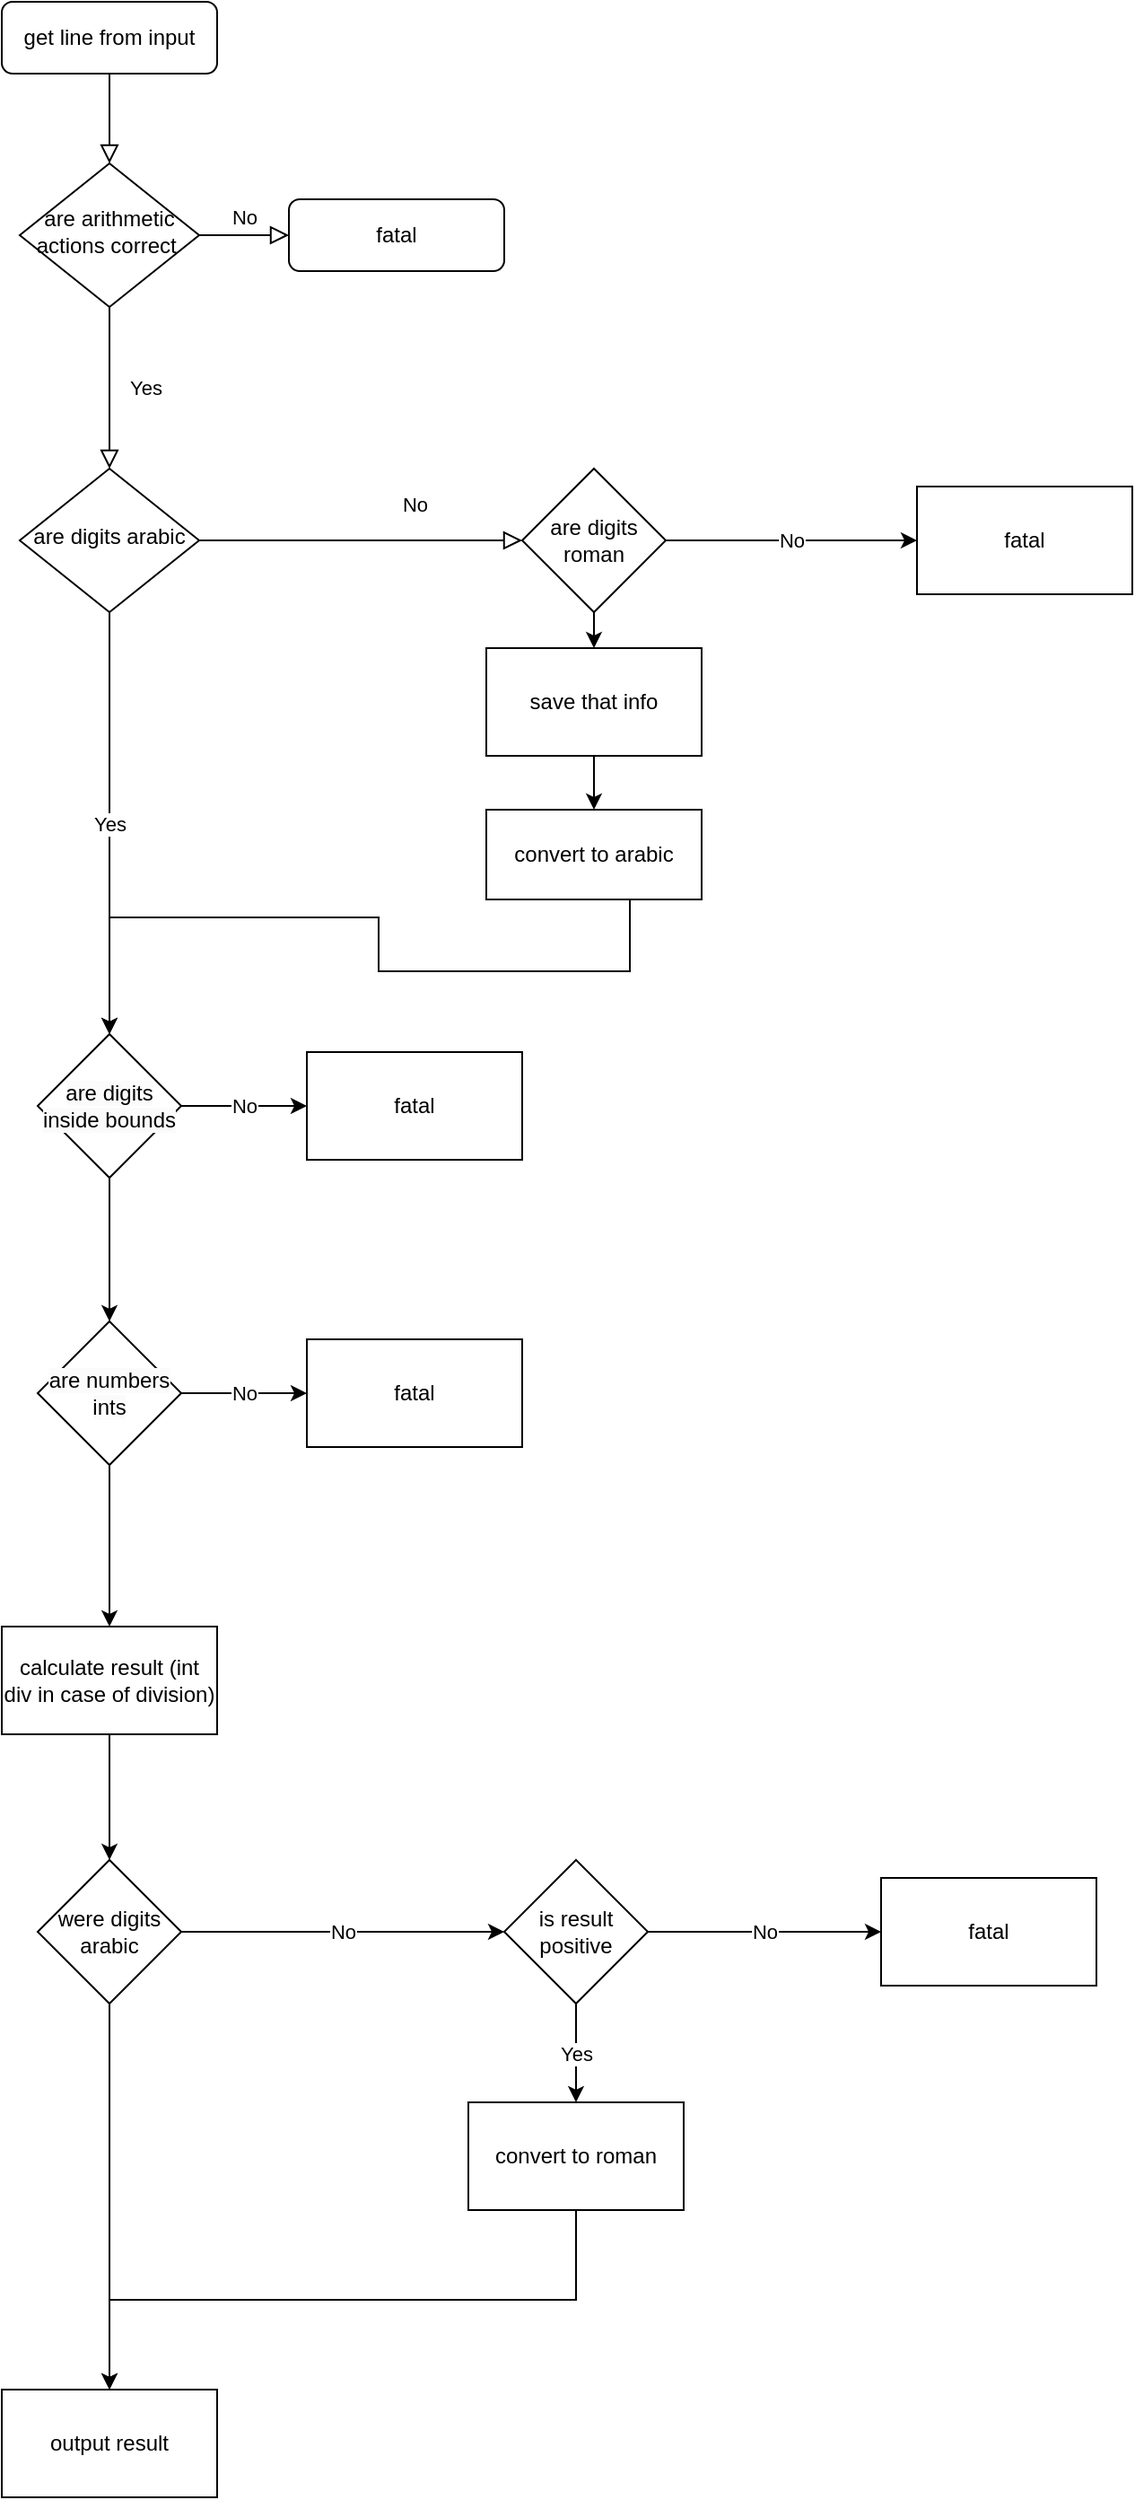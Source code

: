 <mxfile version="22.1.3" type="device">
  <diagram id="C5RBs43oDa-KdzZeNtuy" name="Page-1">
    <mxGraphModel dx="2074" dy="1157" grid="1" gridSize="10" guides="1" tooltips="1" connect="1" arrows="1" fold="1" page="1" pageScale="1" pageWidth="827" pageHeight="1169" math="0" shadow="0">
      <root>
        <mxCell id="WIyWlLk6GJQsqaUBKTNV-0" />
        <mxCell id="WIyWlLk6GJQsqaUBKTNV-1" parent="WIyWlLk6GJQsqaUBKTNV-0" />
        <mxCell id="WIyWlLk6GJQsqaUBKTNV-2" value="" style="rounded=0;html=1;jettySize=auto;orthogonalLoop=1;fontSize=11;endArrow=block;endFill=0;endSize=8;strokeWidth=1;shadow=0;labelBackgroundColor=none;edgeStyle=orthogonalEdgeStyle;" parent="WIyWlLk6GJQsqaUBKTNV-1" source="WIyWlLk6GJQsqaUBKTNV-3" target="WIyWlLk6GJQsqaUBKTNV-6" edge="1">
          <mxGeometry relative="1" as="geometry" />
        </mxCell>
        <mxCell id="WIyWlLk6GJQsqaUBKTNV-3" value="get line from input" style="rounded=1;whiteSpace=wrap;html=1;fontSize=12;glass=0;strokeWidth=1;shadow=0;" parent="WIyWlLk6GJQsqaUBKTNV-1" vertex="1">
          <mxGeometry x="160" y="80" width="120" height="40" as="geometry" />
        </mxCell>
        <mxCell id="WIyWlLk6GJQsqaUBKTNV-4" value="Yes" style="rounded=0;html=1;jettySize=auto;orthogonalLoop=1;fontSize=11;endArrow=block;endFill=0;endSize=8;strokeWidth=1;shadow=0;labelBackgroundColor=none;edgeStyle=orthogonalEdgeStyle;" parent="WIyWlLk6GJQsqaUBKTNV-1" source="WIyWlLk6GJQsqaUBKTNV-6" target="WIyWlLk6GJQsqaUBKTNV-10" edge="1">
          <mxGeometry y="20" relative="1" as="geometry">
            <mxPoint as="offset" />
          </mxGeometry>
        </mxCell>
        <mxCell id="WIyWlLk6GJQsqaUBKTNV-5" value="No" style="edgeStyle=orthogonalEdgeStyle;rounded=0;html=1;jettySize=auto;orthogonalLoop=1;fontSize=11;endArrow=block;endFill=0;endSize=8;strokeWidth=1;shadow=0;labelBackgroundColor=none;" parent="WIyWlLk6GJQsqaUBKTNV-1" source="WIyWlLk6GJQsqaUBKTNV-6" target="WIyWlLk6GJQsqaUBKTNV-7" edge="1">
          <mxGeometry y="10" relative="1" as="geometry">
            <mxPoint as="offset" />
          </mxGeometry>
        </mxCell>
        <mxCell id="WIyWlLk6GJQsqaUBKTNV-6" value="are arithmetic actions correct&amp;nbsp;" style="rhombus;whiteSpace=wrap;html=1;shadow=0;fontFamily=Helvetica;fontSize=12;align=center;strokeWidth=1;spacing=6;spacingTop=-4;" parent="WIyWlLk6GJQsqaUBKTNV-1" vertex="1">
          <mxGeometry x="170" y="170" width="100" height="80" as="geometry" />
        </mxCell>
        <mxCell id="WIyWlLk6GJQsqaUBKTNV-7" value="fatal" style="rounded=1;whiteSpace=wrap;html=1;fontSize=12;glass=0;strokeWidth=1;shadow=0;" parent="WIyWlLk6GJQsqaUBKTNV-1" vertex="1">
          <mxGeometry x="320" y="190" width="120" height="40" as="geometry" />
        </mxCell>
        <mxCell id="WIyWlLk6GJQsqaUBKTNV-8" value="No" style="rounded=0;html=1;jettySize=auto;orthogonalLoop=1;fontSize=11;endArrow=block;endFill=0;endSize=8;strokeWidth=1;shadow=0;labelBackgroundColor=none;edgeStyle=orthogonalEdgeStyle;entryX=0;entryY=0.5;entryDx=0;entryDy=0;" parent="WIyWlLk6GJQsqaUBKTNV-1" source="WIyWlLk6GJQsqaUBKTNV-10" target="dEKExK6mRPqC-kMX-bgt-4" edge="1">
          <mxGeometry x="0.333" y="20" relative="1" as="geometry">
            <mxPoint as="offset" />
            <mxPoint x="480" y="380" as="targetPoint" />
          </mxGeometry>
        </mxCell>
        <mxCell id="dEKExK6mRPqC-kMX-bgt-3" value="Yes" style="edgeStyle=orthogonalEdgeStyle;rounded=0;orthogonalLoop=1;jettySize=auto;html=1;entryX=0.5;entryY=0;entryDx=0;entryDy=0;" edge="1" parent="WIyWlLk6GJQsqaUBKTNV-1" source="WIyWlLk6GJQsqaUBKTNV-10" target="dEKExK6mRPqC-kMX-bgt-0">
          <mxGeometry relative="1" as="geometry" />
        </mxCell>
        <mxCell id="WIyWlLk6GJQsqaUBKTNV-10" value="are digits arabic" style="rhombus;whiteSpace=wrap;html=1;shadow=0;fontFamily=Helvetica;fontSize=12;align=center;strokeWidth=1;spacing=6;spacingTop=-4;" parent="WIyWlLk6GJQsqaUBKTNV-1" vertex="1">
          <mxGeometry x="170" y="340" width="100" height="80" as="geometry" />
        </mxCell>
        <mxCell id="dEKExK6mRPqC-kMX-bgt-2" value="No" style="edgeStyle=orthogonalEdgeStyle;rounded=0;orthogonalLoop=1;jettySize=auto;html=1;" edge="1" parent="WIyWlLk6GJQsqaUBKTNV-1" source="dEKExK6mRPqC-kMX-bgt-0" target="dEKExK6mRPqC-kMX-bgt-1">
          <mxGeometry relative="1" as="geometry" />
        </mxCell>
        <mxCell id="dEKExK6mRPqC-kMX-bgt-14" value="" style="edgeStyle=orthogonalEdgeStyle;rounded=0;orthogonalLoop=1;jettySize=auto;html=1;" edge="1" parent="WIyWlLk6GJQsqaUBKTNV-1" source="dEKExK6mRPqC-kMX-bgt-0" target="dEKExK6mRPqC-kMX-bgt-13">
          <mxGeometry relative="1" as="geometry" />
        </mxCell>
        <mxCell id="dEKExK6mRPqC-kMX-bgt-0" value="&lt;meta charset=&quot;utf-8&quot;&gt;&lt;span style=&quot;color: rgb(0, 0, 0); font-family: Helvetica; font-size: 12px; font-style: normal; font-variant-ligatures: normal; font-variant-caps: normal; font-weight: 400; letter-spacing: normal; orphans: 2; text-align: center; text-indent: 0px; text-transform: none; widows: 2; word-spacing: 0px; -webkit-text-stroke-width: 0px; background-color: rgb(251, 251, 251); text-decoration-thickness: initial; text-decoration-style: initial; text-decoration-color: initial; float: none; display: inline !important;&quot;&gt;are digits inside bounds&lt;/span&gt;" style="rhombus;whiteSpace=wrap;html=1;" vertex="1" parent="WIyWlLk6GJQsqaUBKTNV-1">
          <mxGeometry x="180" y="655" width="80" height="80" as="geometry" />
        </mxCell>
        <mxCell id="dEKExK6mRPqC-kMX-bgt-1" value="fatal" style="whiteSpace=wrap;html=1;" vertex="1" parent="WIyWlLk6GJQsqaUBKTNV-1">
          <mxGeometry x="330" y="665" width="120" height="60" as="geometry" />
        </mxCell>
        <mxCell id="dEKExK6mRPqC-kMX-bgt-6" value="No" style="edgeStyle=orthogonalEdgeStyle;rounded=0;orthogonalLoop=1;jettySize=auto;html=1;" edge="1" parent="WIyWlLk6GJQsqaUBKTNV-1" source="dEKExK6mRPqC-kMX-bgt-4" target="dEKExK6mRPqC-kMX-bgt-5">
          <mxGeometry relative="1" as="geometry" />
        </mxCell>
        <mxCell id="dEKExK6mRPqC-kMX-bgt-11" value="" style="edgeStyle=orthogonalEdgeStyle;rounded=0;orthogonalLoop=1;jettySize=auto;html=1;exitX=0.5;exitY=1;exitDx=0;exitDy=0;entryX=0.5;entryY=0;entryDx=0;entryDy=0;" edge="1" parent="WIyWlLk6GJQsqaUBKTNV-1" source="dEKExK6mRPqC-kMX-bgt-4" target="dEKExK6mRPqC-kMX-bgt-10">
          <mxGeometry relative="1" as="geometry" />
        </mxCell>
        <mxCell id="dEKExK6mRPqC-kMX-bgt-4" value="are digits roman" style="rhombus;whiteSpace=wrap;html=1;" vertex="1" parent="WIyWlLk6GJQsqaUBKTNV-1">
          <mxGeometry x="450" y="340" width="80" height="80" as="geometry" />
        </mxCell>
        <mxCell id="dEKExK6mRPqC-kMX-bgt-5" value="fatal" style="whiteSpace=wrap;html=1;" vertex="1" parent="WIyWlLk6GJQsqaUBKTNV-1">
          <mxGeometry x="670" y="350" width="120" height="60" as="geometry" />
        </mxCell>
        <mxCell id="dEKExK6mRPqC-kMX-bgt-9" style="edgeStyle=orthogonalEdgeStyle;rounded=0;orthogonalLoop=1;jettySize=auto;html=1;entryX=0.5;entryY=0;entryDx=0;entryDy=0;" edge="1" parent="WIyWlLk6GJQsqaUBKTNV-1" source="dEKExK6mRPqC-kMX-bgt-7" target="dEKExK6mRPqC-kMX-bgt-0">
          <mxGeometry relative="1" as="geometry">
            <Array as="points">
              <mxPoint x="510" y="620" />
              <mxPoint x="370" y="620" />
              <mxPoint x="370" y="590" />
              <mxPoint x="220" y="590" />
            </Array>
          </mxGeometry>
        </mxCell>
        <mxCell id="dEKExK6mRPqC-kMX-bgt-7" value="convert to arabic" style="whiteSpace=wrap;html=1;" vertex="1" parent="WIyWlLk6GJQsqaUBKTNV-1">
          <mxGeometry x="430" y="530" width="120" height="50" as="geometry" />
        </mxCell>
        <mxCell id="dEKExK6mRPqC-kMX-bgt-12" value="" style="edgeStyle=orthogonalEdgeStyle;rounded=0;orthogonalLoop=1;jettySize=auto;html=1;exitX=0.5;exitY=1;exitDx=0;exitDy=0;entryX=0.5;entryY=0;entryDx=0;entryDy=0;" edge="1" parent="WIyWlLk6GJQsqaUBKTNV-1" source="dEKExK6mRPqC-kMX-bgt-10" target="dEKExK6mRPqC-kMX-bgt-7">
          <mxGeometry relative="1" as="geometry" />
        </mxCell>
        <mxCell id="dEKExK6mRPqC-kMX-bgt-10" value="save that info" style="rounded=0;whiteSpace=wrap;html=1;" vertex="1" parent="WIyWlLk6GJQsqaUBKTNV-1">
          <mxGeometry x="430" y="440" width="120" height="60" as="geometry" />
        </mxCell>
        <mxCell id="dEKExK6mRPqC-kMX-bgt-17" value="No" style="edgeStyle=orthogonalEdgeStyle;rounded=0;orthogonalLoop=1;jettySize=auto;html=1;" edge="1" parent="WIyWlLk6GJQsqaUBKTNV-1" source="dEKExK6mRPqC-kMX-bgt-13" target="dEKExK6mRPqC-kMX-bgt-16">
          <mxGeometry relative="1" as="geometry" />
        </mxCell>
        <mxCell id="dEKExK6mRPqC-kMX-bgt-19" value="" style="edgeStyle=orthogonalEdgeStyle;rounded=0;orthogonalLoop=1;jettySize=auto;html=1;" edge="1" parent="WIyWlLk6GJQsqaUBKTNV-1" source="dEKExK6mRPqC-kMX-bgt-13" target="dEKExK6mRPqC-kMX-bgt-18">
          <mxGeometry relative="1" as="geometry" />
        </mxCell>
        <mxCell id="dEKExK6mRPqC-kMX-bgt-13" value="&lt;span style=&quot;color: rgb(0, 0, 0); font-family: Helvetica; font-size: 12px; font-style: normal; font-variant-ligatures: normal; font-variant-caps: normal; font-weight: 400; letter-spacing: normal; orphans: 2; text-align: center; text-indent: 0px; text-transform: none; widows: 2; word-spacing: 0px; -webkit-text-stroke-width: 0px; background-color: rgb(251, 251, 251); text-decoration-thickness: initial; text-decoration-style: initial; text-decoration-color: initial; float: none; display: inline !important;&quot;&gt;are numbers ints&lt;/span&gt;" style="rhombus;whiteSpace=wrap;html=1;" vertex="1" parent="WIyWlLk6GJQsqaUBKTNV-1">
          <mxGeometry x="180" y="815" width="80" height="80" as="geometry" />
        </mxCell>
        <mxCell id="dEKExK6mRPqC-kMX-bgt-16" value="fatal" style="whiteSpace=wrap;html=1;" vertex="1" parent="WIyWlLk6GJQsqaUBKTNV-1">
          <mxGeometry x="330" y="825" width="120" height="60" as="geometry" />
        </mxCell>
        <mxCell id="dEKExK6mRPqC-kMX-bgt-21" value="" style="edgeStyle=orthogonalEdgeStyle;rounded=0;orthogonalLoop=1;jettySize=auto;html=1;" edge="1" parent="WIyWlLk6GJQsqaUBKTNV-1" source="dEKExK6mRPqC-kMX-bgt-18" target="dEKExK6mRPqC-kMX-bgt-20">
          <mxGeometry relative="1" as="geometry" />
        </mxCell>
        <mxCell id="dEKExK6mRPqC-kMX-bgt-18" value="calculate result (int div in case of division)" style="whiteSpace=wrap;html=1;" vertex="1" parent="WIyWlLk6GJQsqaUBKTNV-1">
          <mxGeometry x="160" y="985" width="120" height="60" as="geometry" />
        </mxCell>
        <mxCell id="dEKExK6mRPqC-kMX-bgt-23" value="" style="edgeStyle=orthogonalEdgeStyle;rounded=0;orthogonalLoop=1;jettySize=auto;html=1;" edge="1" parent="WIyWlLk6GJQsqaUBKTNV-1" source="dEKExK6mRPqC-kMX-bgt-20" target="dEKExK6mRPqC-kMX-bgt-22">
          <mxGeometry relative="1" as="geometry" />
        </mxCell>
        <mxCell id="dEKExK6mRPqC-kMX-bgt-25" value="No" style="edgeStyle=orthogonalEdgeStyle;rounded=0;orthogonalLoop=1;jettySize=auto;html=1;" edge="1" parent="WIyWlLk6GJQsqaUBKTNV-1" source="dEKExK6mRPqC-kMX-bgt-20" target="dEKExK6mRPqC-kMX-bgt-24">
          <mxGeometry relative="1" as="geometry" />
        </mxCell>
        <mxCell id="dEKExK6mRPqC-kMX-bgt-20" value="were digits arabic" style="rhombus;whiteSpace=wrap;html=1;" vertex="1" parent="WIyWlLk6GJQsqaUBKTNV-1">
          <mxGeometry x="180" y="1115" width="80" height="80" as="geometry" />
        </mxCell>
        <mxCell id="dEKExK6mRPqC-kMX-bgt-22" value="output result" style="whiteSpace=wrap;html=1;" vertex="1" parent="WIyWlLk6GJQsqaUBKTNV-1">
          <mxGeometry x="160" y="1410" width="120" height="60" as="geometry" />
        </mxCell>
        <mxCell id="dEKExK6mRPqC-kMX-bgt-27" value="No" style="edgeStyle=orthogonalEdgeStyle;rounded=0;orthogonalLoop=1;jettySize=auto;html=1;" edge="1" parent="WIyWlLk6GJQsqaUBKTNV-1" source="dEKExK6mRPqC-kMX-bgt-24" target="dEKExK6mRPqC-kMX-bgt-26">
          <mxGeometry relative="1" as="geometry" />
        </mxCell>
        <mxCell id="dEKExK6mRPqC-kMX-bgt-30" value="Yes" style="edgeStyle=orthogonalEdgeStyle;rounded=0;orthogonalLoop=1;jettySize=auto;html=1;" edge="1" parent="WIyWlLk6GJQsqaUBKTNV-1" source="dEKExK6mRPqC-kMX-bgt-24" target="dEKExK6mRPqC-kMX-bgt-29">
          <mxGeometry relative="1" as="geometry" />
        </mxCell>
        <mxCell id="dEKExK6mRPqC-kMX-bgt-24" value="is result positive" style="rhombus;whiteSpace=wrap;html=1;" vertex="1" parent="WIyWlLk6GJQsqaUBKTNV-1">
          <mxGeometry x="440" y="1115" width="80" height="80" as="geometry" />
        </mxCell>
        <mxCell id="dEKExK6mRPqC-kMX-bgt-26" value="fatal" style="whiteSpace=wrap;html=1;" vertex="1" parent="WIyWlLk6GJQsqaUBKTNV-1">
          <mxGeometry x="650" y="1125" width="120" height="60" as="geometry" />
        </mxCell>
        <mxCell id="dEKExK6mRPqC-kMX-bgt-31" style="edgeStyle=orthogonalEdgeStyle;rounded=0;orthogonalLoop=1;jettySize=auto;html=1;exitX=0.5;exitY=1;exitDx=0;exitDy=0;entryX=0.5;entryY=0;entryDx=0;entryDy=0;" edge="1" parent="WIyWlLk6GJQsqaUBKTNV-1" source="dEKExK6mRPqC-kMX-bgt-29" target="dEKExK6mRPqC-kMX-bgt-22">
          <mxGeometry relative="1" as="geometry" />
        </mxCell>
        <mxCell id="dEKExK6mRPqC-kMX-bgt-29" value="convert to roman" style="whiteSpace=wrap;html=1;" vertex="1" parent="WIyWlLk6GJQsqaUBKTNV-1">
          <mxGeometry x="420" y="1250" width="120" height="60" as="geometry" />
        </mxCell>
      </root>
    </mxGraphModel>
  </diagram>
</mxfile>
